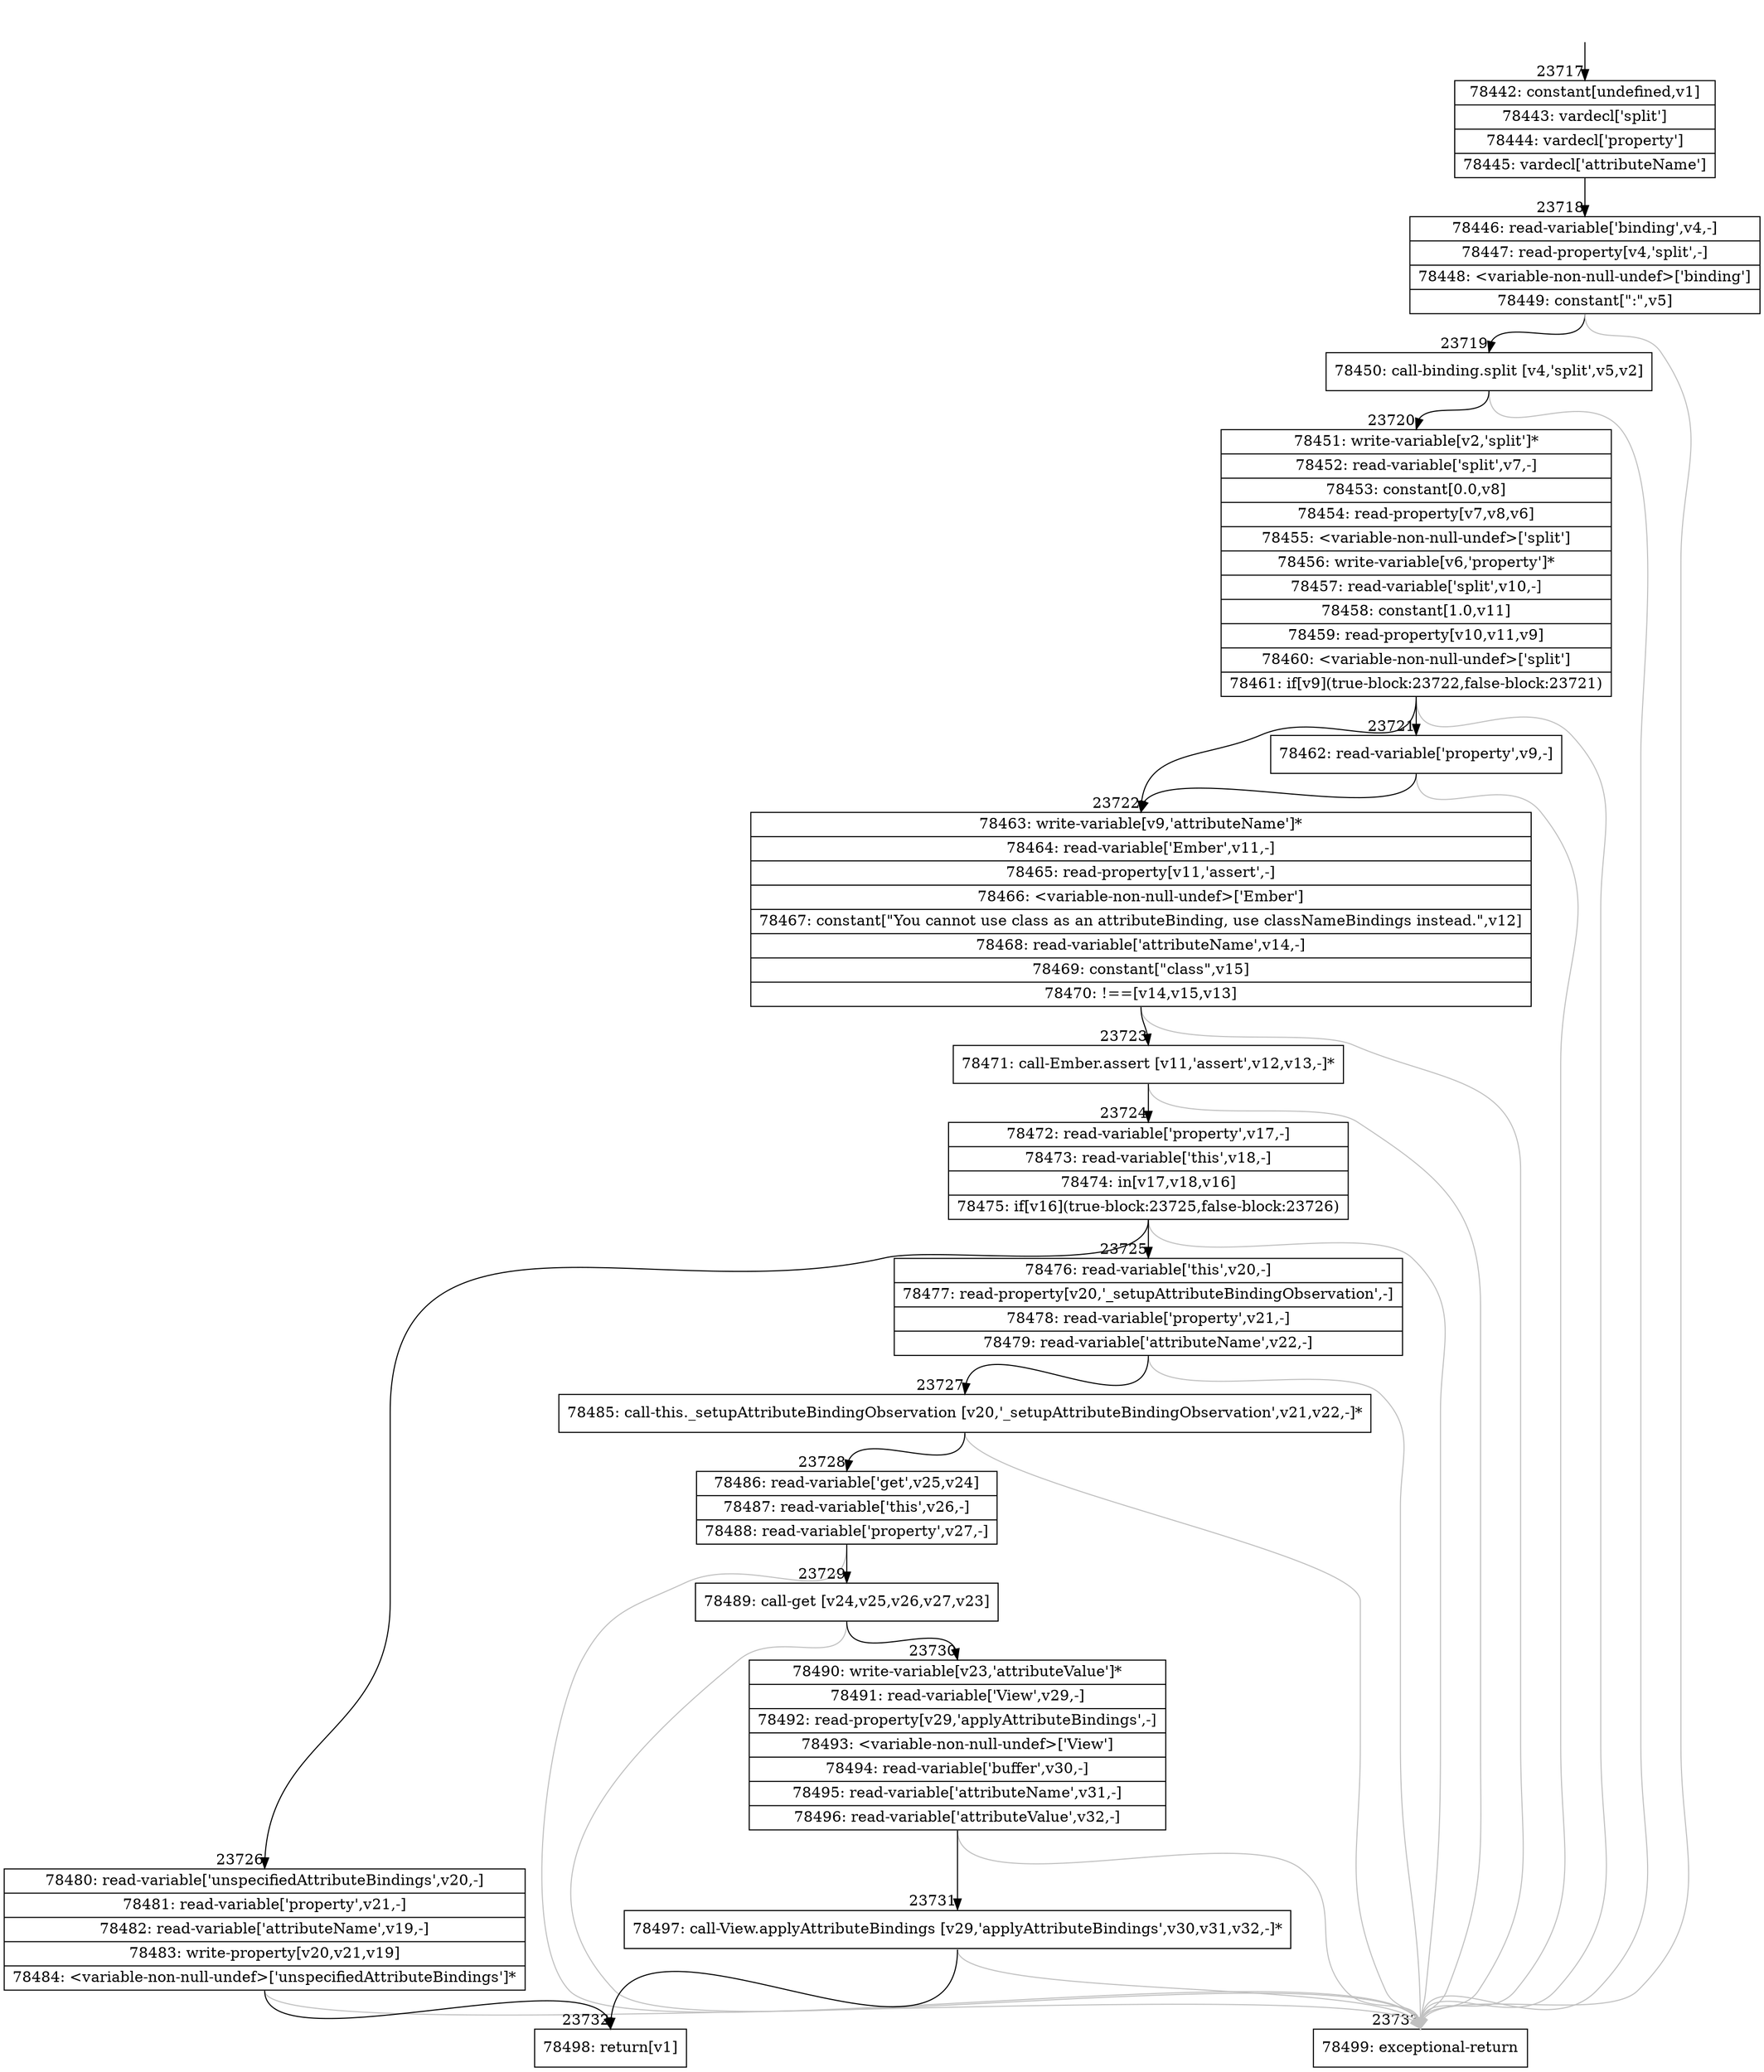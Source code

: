 digraph {
rankdir="TD"
BB_entry2075[shape=none,label=""];
BB_entry2075 -> BB23717 [tailport=s, headport=n, headlabel="    23717"]
BB23717 [shape=record label="{78442: constant[undefined,v1]|78443: vardecl['split']|78444: vardecl['property']|78445: vardecl['attributeName']}" ] 
BB23717 -> BB23718 [tailport=s, headport=n, headlabel="      23718"]
BB23718 [shape=record label="{78446: read-variable['binding',v4,-]|78447: read-property[v4,'split',-]|78448: \<variable-non-null-undef\>['binding']|78449: constant[\":\",v5]}" ] 
BB23718 -> BB23719 [tailport=s, headport=n, headlabel="      23719"]
BB23718 -> BB23733 [tailport=s, headport=n, color=gray, headlabel="      23733"]
BB23719 [shape=record label="{78450: call-binding.split [v4,'split',v5,v2]}" ] 
BB23719 -> BB23720 [tailport=s, headport=n, headlabel="      23720"]
BB23719 -> BB23733 [tailport=s, headport=n, color=gray]
BB23720 [shape=record label="{78451: write-variable[v2,'split']*|78452: read-variable['split',v7,-]|78453: constant[0.0,v8]|78454: read-property[v7,v8,v6]|78455: \<variable-non-null-undef\>['split']|78456: write-variable[v6,'property']*|78457: read-variable['split',v10,-]|78458: constant[1.0,v11]|78459: read-property[v10,v11,v9]|78460: \<variable-non-null-undef\>['split']|78461: if[v9](true-block:23722,false-block:23721)}" ] 
BB23720 -> BB23722 [tailport=s, headport=n, headlabel="      23722"]
BB23720 -> BB23721 [tailport=s, headport=n, headlabel="      23721"]
BB23720 -> BB23733 [tailport=s, headport=n, color=gray]
BB23721 [shape=record label="{78462: read-variable['property',v9,-]}" ] 
BB23721 -> BB23722 [tailport=s, headport=n]
BB23721 -> BB23733 [tailport=s, headport=n, color=gray]
BB23722 [shape=record label="{78463: write-variable[v9,'attributeName']*|78464: read-variable['Ember',v11,-]|78465: read-property[v11,'assert',-]|78466: \<variable-non-null-undef\>['Ember']|78467: constant[\"You cannot use class as an attributeBinding, use classNameBindings instead.\",v12]|78468: read-variable['attributeName',v14,-]|78469: constant[\"class\",v15]|78470: !==[v14,v15,v13]}" ] 
BB23722 -> BB23723 [tailport=s, headport=n, headlabel="      23723"]
BB23722 -> BB23733 [tailport=s, headport=n, color=gray]
BB23723 [shape=record label="{78471: call-Ember.assert [v11,'assert',v12,v13,-]*}" ] 
BB23723 -> BB23724 [tailport=s, headport=n, headlabel="      23724"]
BB23723 -> BB23733 [tailport=s, headport=n, color=gray]
BB23724 [shape=record label="{78472: read-variable['property',v17,-]|78473: read-variable['this',v18,-]|78474: in[v17,v18,v16]|78475: if[v16](true-block:23725,false-block:23726)}" ] 
BB23724 -> BB23725 [tailport=s, headport=n, headlabel="      23725"]
BB23724 -> BB23726 [tailport=s, headport=n, headlabel="      23726"]
BB23724 -> BB23733 [tailport=s, headport=n, color=gray]
BB23725 [shape=record label="{78476: read-variable['this',v20,-]|78477: read-property[v20,'_setupAttributeBindingObservation',-]|78478: read-variable['property',v21,-]|78479: read-variable['attributeName',v22,-]}" ] 
BB23725 -> BB23727 [tailport=s, headport=n, headlabel="      23727"]
BB23725 -> BB23733 [tailport=s, headport=n, color=gray]
BB23726 [shape=record label="{78480: read-variable['unspecifiedAttributeBindings',v20,-]|78481: read-variable['property',v21,-]|78482: read-variable['attributeName',v19,-]|78483: write-property[v20,v21,v19]|78484: \<variable-non-null-undef\>['unspecifiedAttributeBindings']*}" ] 
BB23726 -> BB23732 [tailport=s, headport=n, headlabel="      23732"]
BB23726 -> BB23733 [tailport=s, headport=n, color=gray]
BB23727 [shape=record label="{78485: call-this._setupAttributeBindingObservation [v20,'_setupAttributeBindingObservation',v21,v22,-]*}" ] 
BB23727 -> BB23728 [tailport=s, headport=n, headlabel="      23728"]
BB23727 -> BB23733 [tailport=s, headport=n, color=gray]
BB23728 [shape=record label="{78486: read-variable['get',v25,v24]|78487: read-variable['this',v26,-]|78488: read-variable['property',v27,-]}" ] 
BB23728 -> BB23729 [tailport=s, headport=n, headlabel="      23729"]
BB23728 -> BB23733 [tailport=s, headport=n, color=gray]
BB23729 [shape=record label="{78489: call-get [v24,v25,v26,v27,v23]}" ] 
BB23729 -> BB23730 [tailport=s, headport=n, headlabel="      23730"]
BB23729 -> BB23733 [tailport=s, headport=n, color=gray]
BB23730 [shape=record label="{78490: write-variable[v23,'attributeValue']*|78491: read-variable['View',v29,-]|78492: read-property[v29,'applyAttributeBindings',-]|78493: \<variable-non-null-undef\>['View']|78494: read-variable['buffer',v30,-]|78495: read-variable['attributeName',v31,-]|78496: read-variable['attributeValue',v32,-]}" ] 
BB23730 -> BB23731 [tailport=s, headport=n, headlabel="      23731"]
BB23730 -> BB23733 [tailport=s, headport=n, color=gray]
BB23731 [shape=record label="{78497: call-View.applyAttributeBindings [v29,'applyAttributeBindings',v30,v31,v32,-]*}" ] 
BB23731 -> BB23732 [tailport=s, headport=n]
BB23731 -> BB23733 [tailport=s, headport=n, color=gray]
BB23732 [shape=record label="{78498: return[v1]}" ] 
BB23733 [shape=record label="{78499: exceptional-return}" ] 
//#$~ 44867
}
